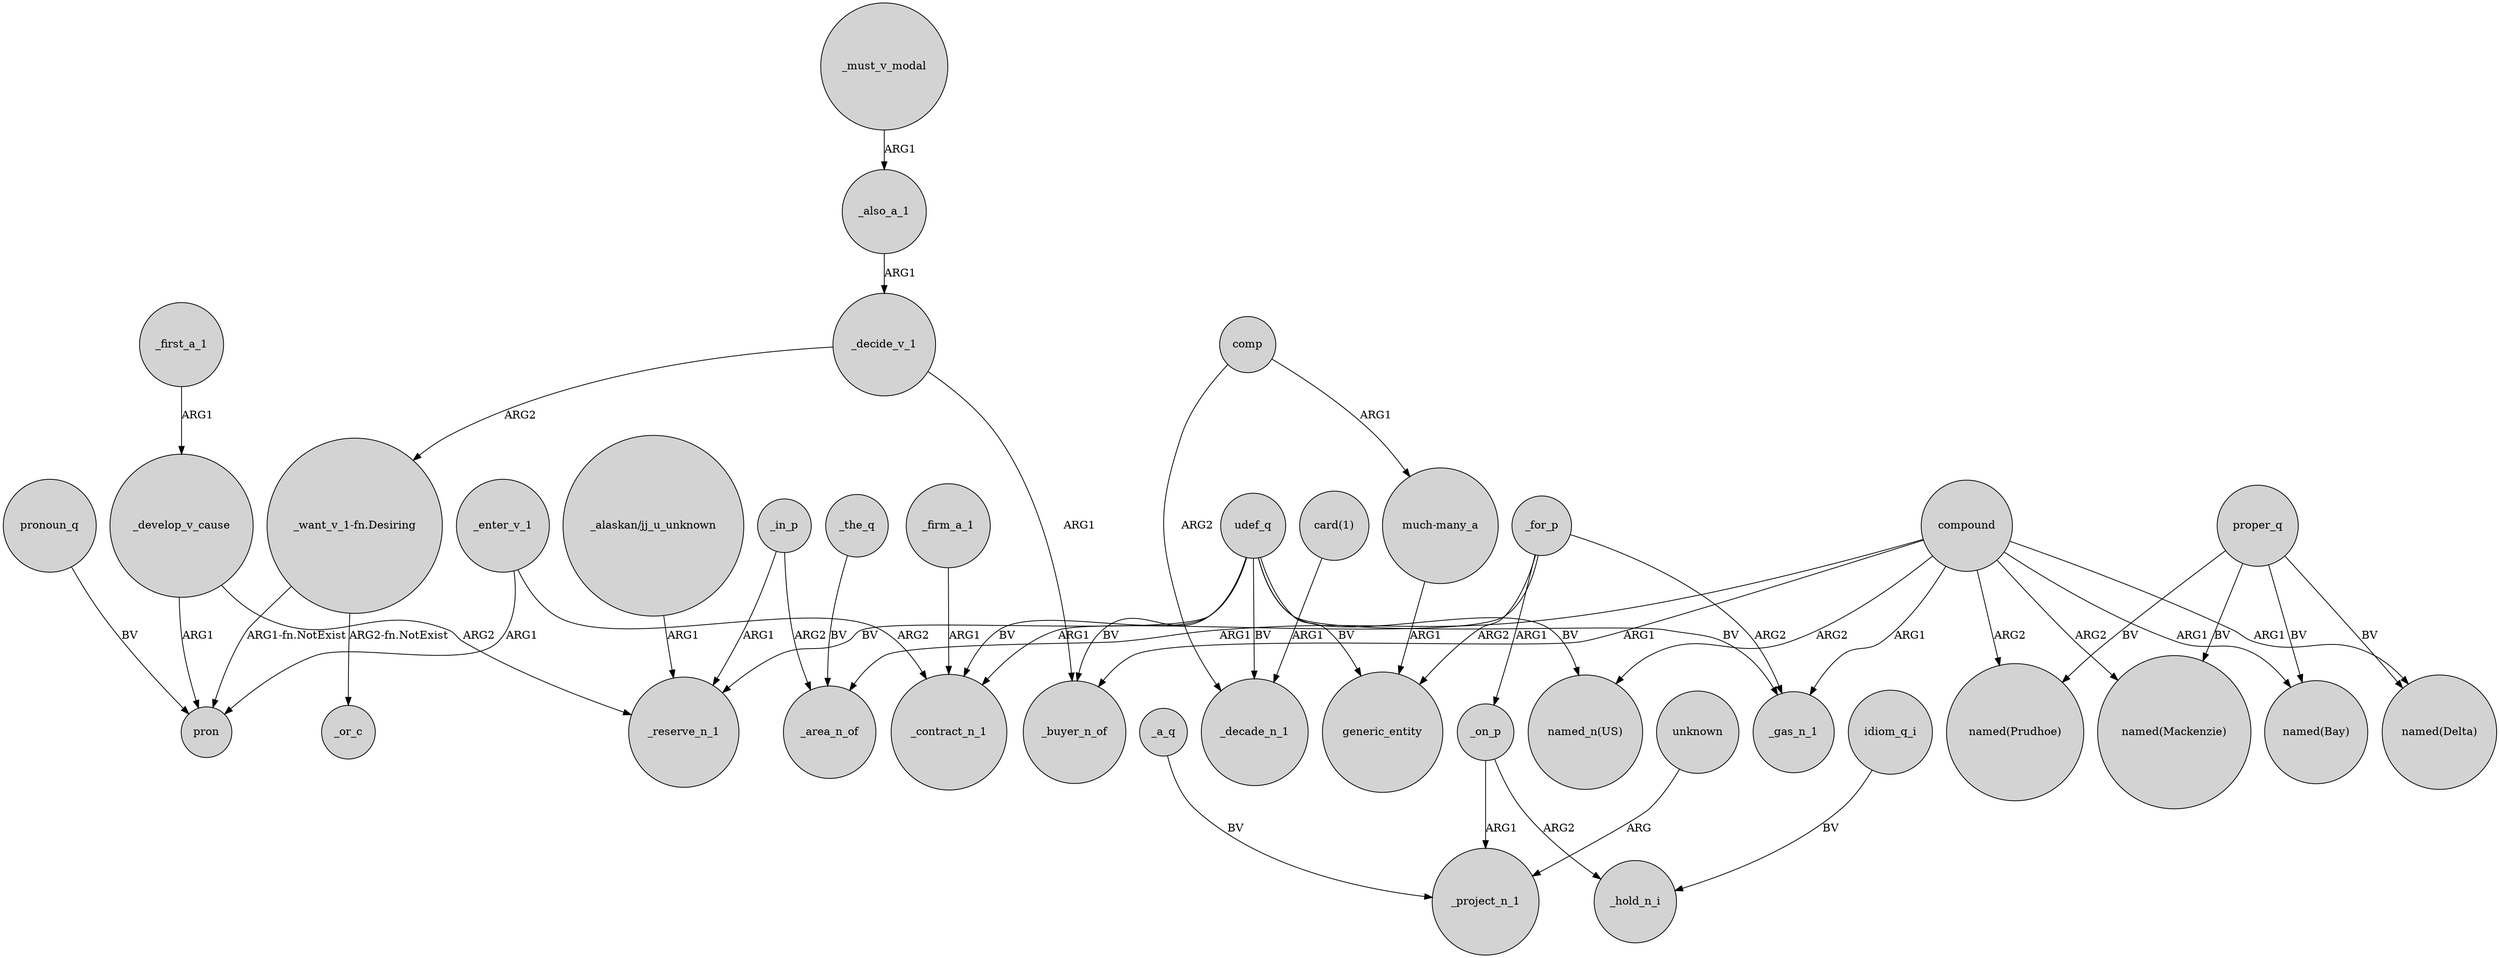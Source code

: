 digraph {
	node [shape=circle style=filled]
	compound -> _buyer_n_of [label=ARG1]
	_firm_a_1 -> _contract_n_1 [label=ARG1]
	udef_q -> "named_n(US)" [label=BV]
	udef_q -> generic_entity [label=BV]
	proper_q -> "named(Bay)" [label=BV]
	udef_q -> _buyer_n_of [label=BV]
	"_want_v_1-fn.Desiring" -> pron [label="ARG1-fn.NotExist"]
	"much-many_a" -> generic_entity [label=ARG1]
	_develop_v_cause -> _reserve_n_1 [label=ARG2]
	_a_q -> _project_n_1 [label=BV]
	_enter_v_1 -> pron [label=ARG1]
	_for_p -> generic_entity [label=ARG2]
	compound -> "named(Mackenzie)" [label=ARG2]
	udef_q -> _reserve_n_1 [label=BV]
	_on_p -> _hold_n_i [label=ARG2]
	compound -> _gas_n_1 [label=ARG1]
	compound -> "named_n(US)" [label=ARG2]
	_decide_v_1 -> _buyer_n_of [label=ARG1]
	_develop_v_cause -> pron [label=ARG1]
	comp -> _decade_n_1 [label=ARG2]
	pronoun_q -> pron [label=BV]
	_in_p -> _reserve_n_1 [label=ARG1]
	"_alaskan/jj_u_unknown" -> _reserve_n_1 [label=ARG1]
	comp -> "much-many_a" [label=ARG1]
	_also_a_1 -> _decide_v_1 [label=ARG1]
	_must_v_modal -> _also_a_1 [label=ARG1]
	compound -> "named(Prudhoe)" [label=ARG2]
	_decide_v_1 -> "_want_v_1-fn.Desiring" [label=ARG2]
	udef_q -> _gas_n_1 [label=BV]
	compound -> "named(Delta)" [label=ARG1]
	proper_q -> "named(Delta)" [label=BV]
	_first_a_1 -> _develop_v_cause [label=ARG1]
	_the_q -> _area_n_of [label=BV]
	unknown -> _project_n_1 [label=ARG]
	idiom_q_i -> _hold_n_i [label=BV]
	_for_p -> _gas_n_1 [label=ARG2]
	_for_p -> _on_p [label=ARG1]
	compound -> "named(Bay)" [label=ARG1]
	_enter_v_1 -> _contract_n_1 [label=ARG2]
	_in_p -> _area_n_of [label=ARG2]
	proper_q -> "named(Mackenzie)" [label=BV]
	proper_q -> "named(Prudhoe)" [label=BV]
	"_want_v_1-fn.Desiring" -> _or_c [label="ARG2-fn.NotExist"]
	_on_p -> _project_n_1 [label=ARG1]
	udef_q -> _contract_n_1 [label=BV]
	compound -> _area_n_of [label=ARG1]
	_for_p -> _contract_n_1 [label=ARG1]
	"card(1)" -> _decade_n_1 [label=ARG1]
	udef_q -> _decade_n_1 [label=BV]
}
